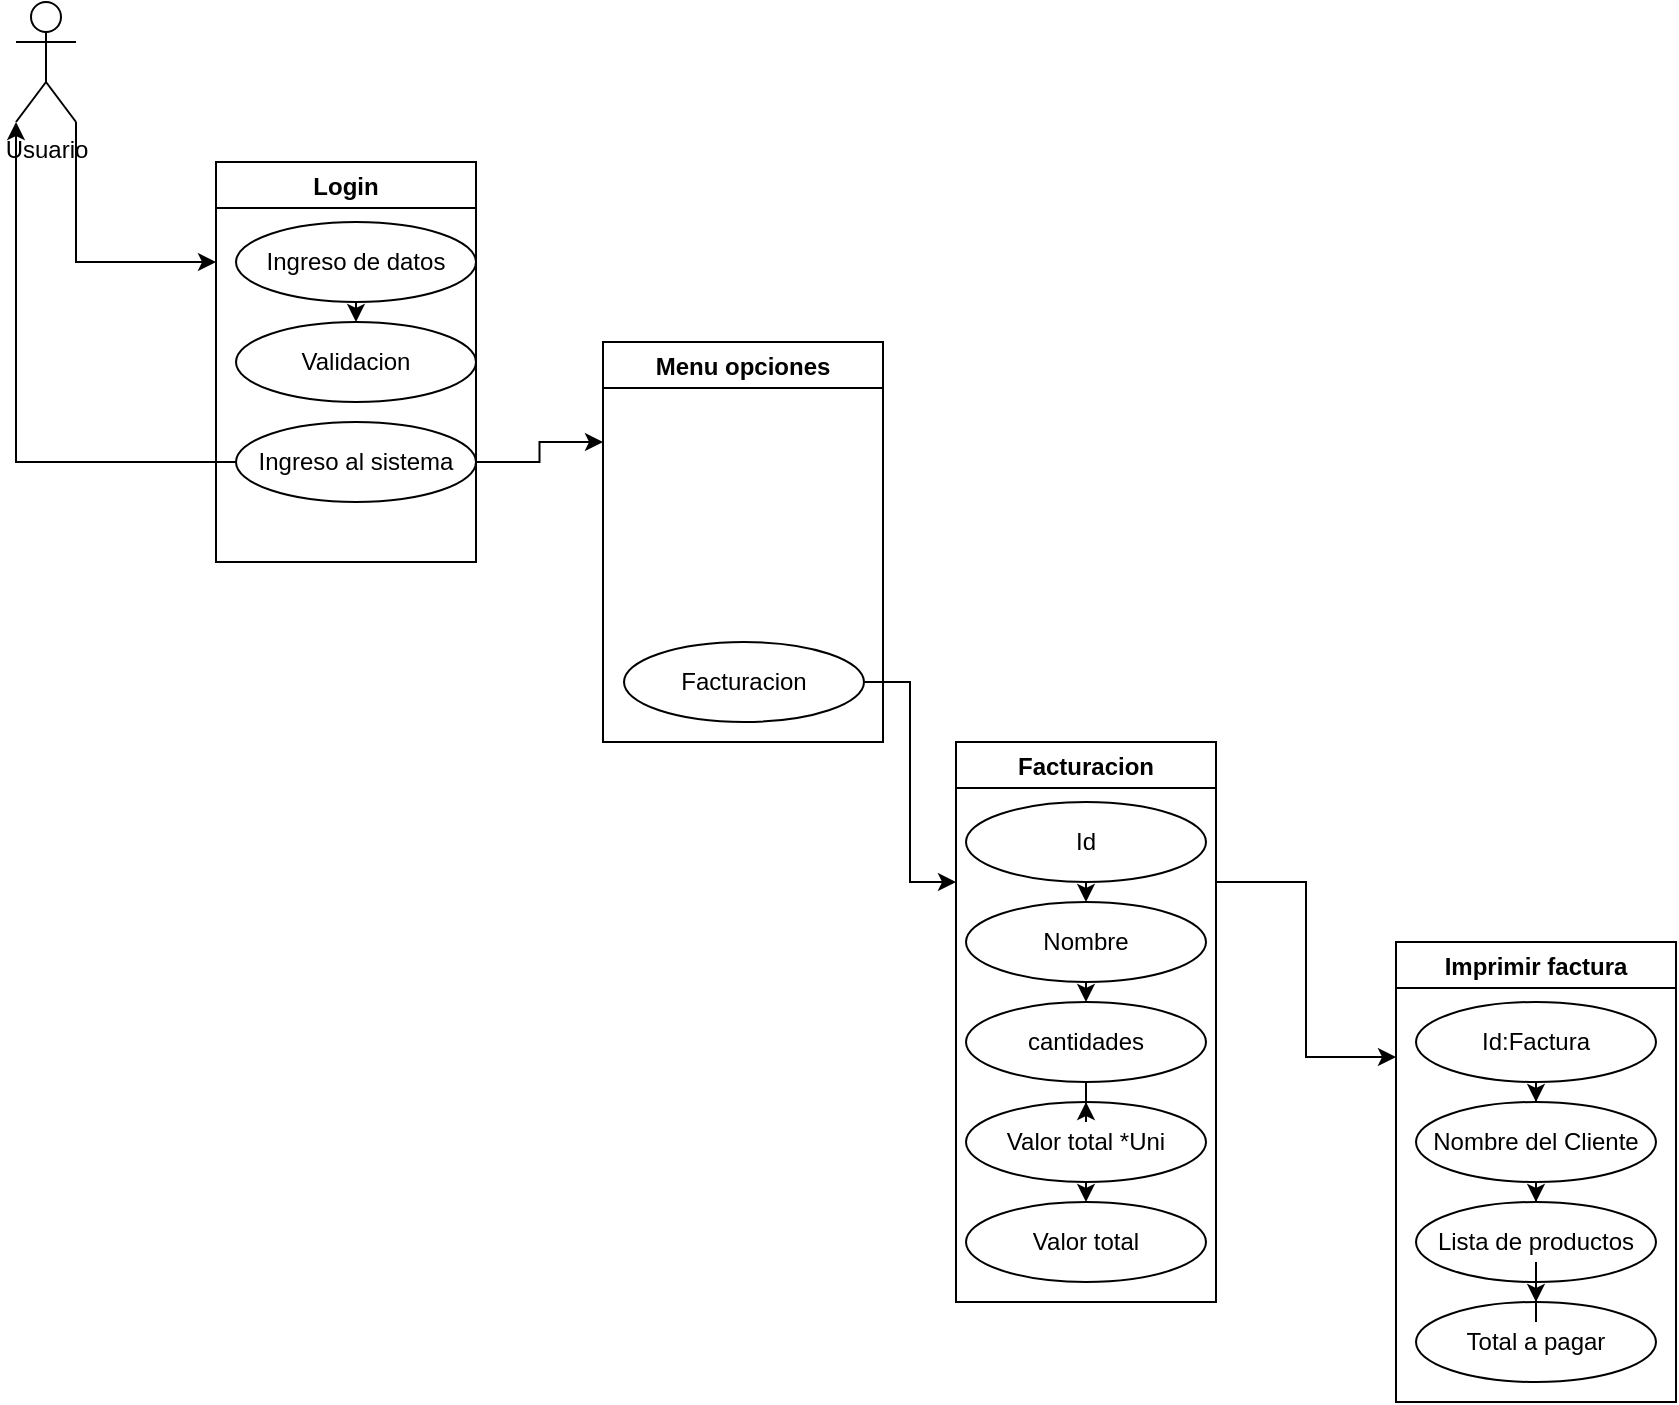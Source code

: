 <mxfile version="16.6.1" type="github">
  <diagram id="I9xcdWIys4gVhW2222XH" name="Page-1">
    <mxGraphModel dx="712" dy="862" grid="1" gridSize="10" guides="1" tooltips="1" connect="1" arrows="1" fold="1" page="1" pageScale="1" pageWidth="827" pageHeight="1169" math="0" shadow="0">
      <root>
        <mxCell id="0" />
        <mxCell id="1" parent="0" />
        <mxCell id="3sFBhlg29ww7oTSUZ0ZN-35" style="edgeStyle=orthogonalEdgeStyle;rounded=0;orthogonalLoop=1;jettySize=auto;html=1;exitX=1;exitY=0.75;exitDx=0;exitDy=0;entryX=0;entryY=0.25;entryDx=0;entryDy=0;" edge="1" parent="1" source="tEzWNU-muro9eCN6MwhB-1" target="3sFBhlg29ww7oTSUZ0ZN-33">
          <mxGeometry relative="1" as="geometry" />
        </mxCell>
        <mxCell id="tEzWNU-muro9eCN6MwhB-1" value="Login" style="swimlane;" parent="1" vertex="1">
          <mxGeometry x="150" y="90" width="130" height="200" as="geometry" />
        </mxCell>
        <mxCell id="3sFBhlg29ww7oTSUZ0ZN-30" style="edgeStyle=orthogonalEdgeStyle;rounded=0;orthogonalLoop=1;jettySize=auto;html=1;exitX=0.5;exitY=1;exitDx=0;exitDy=0;entryX=0.5;entryY=0;entryDx=0;entryDy=0;" edge="1" parent="tEzWNU-muro9eCN6MwhB-1" source="3sFBhlg29ww7oTSUZ0ZN-6" target="3sFBhlg29ww7oTSUZ0ZN-13">
          <mxGeometry relative="1" as="geometry" />
        </mxCell>
        <mxCell id="3sFBhlg29ww7oTSUZ0ZN-6" value="Ingreso de datos" style="ellipse;whiteSpace=wrap;html=1;" vertex="1" parent="tEzWNU-muro9eCN6MwhB-1">
          <mxGeometry x="10" y="30" width="120" height="40" as="geometry" />
        </mxCell>
        <mxCell id="3sFBhlg29ww7oTSUZ0ZN-13" value="Validacion" style="ellipse;whiteSpace=wrap;html=1;" vertex="1" parent="tEzWNU-muro9eCN6MwhB-1">
          <mxGeometry x="10" y="80" width="120" height="40" as="geometry" />
        </mxCell>
        <mxCell id="3sFBhlg29ww7oTSUZ0ZN-7" value="Ingreso al sistema" style="ellipse;whiteSpace=wrap;html=1;" vertex="1" parent="tEzWNU-muro9eCN6MwhB-1">
          <mxGeometry x="10" y="130" width="120" height="40" as="geometry" />
        </mxCell>
        <mxCell id="3sFBhlg29ww7oTSUZ0ZN-4" style="edgeStyle=orthogonalEdgeStyle;rounded=0;orthogonalLoop=1;jettySize=auto;html=1;exitX=1;exitY=1;exitDx=0;exitDy=0;exitPerimeter=0;entryX=0;entryY=0.25;entryDx=0;entryDy=0;" edge="1" parent="1" source="3sFBhlg29ww7oTSUZ0ZN-1" target="tEzWNU-muro9eCN6MwhB-1">
          <mxGeometry relative="1" as="geometry" />
        </mxCell>
        <mxCell id="3sFBhlg29ww7oTSUZ0ZN-1" value="Usuario&lt;br&gt;" style="shape=umlActor;verticalLabelPosition=bottom;verticalAlign=top;html=1;outlineConnect=0;" vertex="1" parent="1">
          <mxGeometry x="50" y="10" width="30" height="60" as="geometry" />
        </mxCell>
        <mxCell id="3sFBhlg29ww7oTSUZ0ZN-32" style="edgeStyle=orthogonalEdgeStyle;rounded=0;orthogonalLoop=1;jettySize=auto;html=1;exitX=1;exitY=0.25;exitDx=0;exitDy=0;entryX=0;entryY=0.25;entryDx=0;entryDy=0;" edge="1" parent="1" source="3sFBhlg29ww7oTSUZ0ZN-5" target="3sFBhlg29ww7oTSUZ0ZN-22">
          <mxGeometry relative="1" as="geometry" />
        </mxCell>
        <mxCell id="3sFBhlg29ww7oTSUZ0ZN-5" value="Facturacion" style="swimlane;" vertex="1" parent="1">
          <mxGeometry x="520" y="380" width="130" height="280" as="geometry" />
        </mxCell>
        <mxCell id="3sFBhlg29ww7oTSUZ0ZN-20" style="edgeStyle=orthogonalEdgeStyle;rounded=0;orthogonalLoop=1;jettySize=auto;html=1;exitX=0.5;exitY=1;exitDx=0;exitDy=0;entryX=0.5;entryY=0;entryDx=0;entryDy=0;" edge="1" parent="3sFBhlg29ww7oTSUZ0ZN-5" source="3sFBhlg29ww7oTSUZ0ZN-14" target="3sFBhlg29ww7oTSUZ0ZN-9">
          <mxGeometry relative="1" as="geometry" />
        </mxCell>
        <mxCell id="3sFBhlg29ww7oTSUZ0ZN-14" value="Id" style="ellipse;whiteSpace=wrap;html=1;" vertex="1" parent="3sFBhlg29ww7oTSUZ0ZN-5">
          <mxGeometry x="5" y="30" width="120" height="40" as="geometry" />
        </mxCell>
        <mxCell id="3sFBhlg29ww7oTSUZ0ZN-19" style="edgeStyle=orthogonalEdgeStyle;rounded=0;orthogonalLoop=1;jettySize=auto;html=1;exitX=0.5;exitY=1;exitDx=0;exitDy=0;entryX=0.5;entryY=0;entryDx=0;entryDy=0;" edge="1" parent="3sFBhlg29ww7oTSUZ0ZN-5" source="3sFBhlg29ww7oTSUZ0ZN-9" target="3sFBhlg29ww7oTSUZ0ZN-15">
          <mxGeometry relative="1" as="geometry" />
        </mxCell>
        <mxCell id="3sFBhlg29ww7oTSUZ0ZN-9" value="Nombre" style="ellipse;whiteSpace=wrap;html=1;" vertex="1" parent="3sFBhlg29ww7oTSUZ0ZN-5">
          <mxGeometry x="5" y="80" width="120" height="40" as="geometry" />
        </mxCell>
        <mxCell id="3sFBhlg29ww7oTSUZ0ZN-15" value="cantidades" style="ellipse;whiteSpace=wrap;html=1;" vertex="1" parent="3sFBhlg29ww7oTSUZ0ZN-5">
          <mxGeometry x="5" y="130" width="120" height="40" as="geometry" />
        </mxCell>
        <mxCell id="3sFBhlg29ww7oTSUZ0ZN-25" style="edgeStyle=orthogonalEdgeStyle;rounded=0;orthogonalLoop=1;jettySize=auto;html=1;exitX=0.5;exitY=1;exitDx=0;exitDy=0;entryX=0.5;entryY=0;entryDx=0;entryDy=0;" edge="1" parent="3sFBhlg29ww7oTSUZ0ZN-5" source="3sFBhlg29ww7oTSUZ0ZN-17" target="3sFBhlg29ww7oTSUZ0ZN-11">
          <mxGeometry relative="1" as="geometry" />
        </mxCell>
        <mxCell id="3sFBhlg29ww7oTSUZ0ZN-17" value="Valor total *Uni" style="ellipse;whiteSpace=wrap;html=1;" vertex="1" parent="3sFBhlg29ww7oTSUZ0ZN-5">
          <mxGeometry x="5" y="180" width="120" height="40" as="geometry" />
        </mxCell>
        <mxCell id="3sFBhlg29ww7oTSUZ0ZN-18" value="" style="edgeStyle=orthogonalEdgeStyle;rounded=0;orthogonalLoop=1;jettySize=auto;html=1;" edge="1" parent="3sFBhlg29ww7oTSUZ0ZN-5" source="3sFBhlg29ww7oTSUZ0ZN-15">
          <mxGeometry relative="1" as="geometry">
            <mxPoint x="65" y="180" as="targetPoint" />
          </mxGeometry>
        </mxCell>
        <mxCell id="3sFBhlg29ww7oTSUZ0ZN-11" value="Valor total" style="ellipse;whiteSpace=wrap;html=1;" vertex="1" parent="3sFBhlg29ww7oTSUZ0ZN-5">
          <mxGeometry x="5" y="230" width="120" height="40" as="geometry" />
        </mxCell>
        <mxCell id="3sFBhlg29ww7oTSUZ0ZN-22" value="Imprimir factura" style="swimlane;" vertex="1" parent="1">
          <mxGeometry x="740" y="480" width="140" height="230" as="geometry" />
        </mxCell>
        <mxCell id="3sFBhlg29ww7oTSUZ0ZN-24" value="" style="edgeStyle=orthogonalEdgeStyle;rounded=0;orthogonalLoop=1;jettySize=auto;html=1;" edge="1" parent="3sFBhlg29ww7oTSUZ0ZN-22" source="3sFBhlg29ww7oTSUZ0ZN-12" target="3sFBhlg29ww7oTSUZ0ZN-23">
          <mxGeometry relative="1" as="geometry" />
        </mxCell>
        <mxCell id="3sFBhlg29ww7oTSUZ0ZN-12" value="Id:Factura" style="ellipse;whiteSpace=wrap;html=1;" vertex="1" parent="3sFBhlg29ww7oTSUZ0ZN-22">
          <mxGeometry x="10" y="30" width="120" height="40" as="geometry" />
        </mxCell>
        <mxCell id="3sFBhlg29ww7oTSUZ0ZN-27" value="" style="edgeStyle=orthogonalEdgeStyle;rounded=0;orthogonalLoop=1;jettySize=auto;html=1;" edge="1" parent="3sFBhlg29ww7oTSUZ0ZN-22" source="3sFBhlg29ww7oTSUZ0ZN-23" target="3sFBhlg29ww7oTSUZ0ZN-26">
          <mxGeometry relative="1" as="geometry" />
        </mxCell>
        <mxCell id="3sFBhlg29ww7oTSUZ0ZN-23" value="Nombre del Cliente" style="ellipse;whiteSpace=wrap;html=1;" vertex="1" parent="3sFBhlg29ww7oTSUZ0ZN-22">
          <mxGeometry x="10" y="80" width="120" height="40" as="geometry" />
        </mxCell>
        <mxCell id="3sFBhlg29ww7oTSUZ0ZN-26" value="Lista de productos" style="ellipse;whiteSpace=wrap;html=1;" vertex="1" parent="3sFBhlg29ww7oTSUZ0ZN-22">
          <mxGeometry x="10" y="130" width="120" height="40" as="geometry" />
        </mxCell>
        <mxCell id="3sFBhlg29ww7oTSUZ0ZN-28" value="Total a pagar" style="ellipse;whiteSpace=wrap;html=1;" vertex="1" parent="3sFBhlg29ww7oTSUZ0ZN-22">
          <mxGeometry x="10" y="180" width="120" height="40" as="geometry" />
        </mxCell>
        <mxCell id="3sFBhlg29ww7oTSUZ0ZN-29" value="" style="edgeStyle=orthogonalEdgeStyle;rounded=0;orthogonalLoop=1;jettySize=auto;html=1;" edge="1" parent="3sFBhlg29ww7oTSUZ0ZN-22" source="3sFBhlg29ww7oTSUZ0ZN-26" target="3sFBhlg29ww7oTSUZ0ZN-28">
          <mxGeometry relative="1" as="geometry" />
        </mxCell>
        <mxCell id="3sFBhlg29ww7oTSUZ0ZN-31" style="edgeStyle=orthogonalEdgeStyle;rounded=0;orthogonalLoop=1;jettySize=auto;html=1;exitX=0;exitY=0.5;exitDx=0;exitDy=0;entryX=0;entryY=1;entryDx=0;entryDy=0;entryPerimeter=0;" edge="1" parent="1" source="3sFBhlg29ww7oTSUZ0ZN-7" target="3sFBhlg29ww7oTSUZ0ZN-1">
          <mxGeometry relative="1" as="geometry" />
        </mxCell>
        <mxCell id="3sFBhlg29ww7oTSUZ0ZN-33" value="Menu opciones" style="swimlane;" vertex="1" parent="1">
          <mxGeometry x="343.5" y="180" width="140" height="200" as="geometry" />
        </mxCell>
        <mxCell id="3sFBhlg29ww7oTSUZ0ZN-34" value="Facturacion" style="ellipse;whiteSpace=wrap;html=1;" vertex="1" parent="3sFBhlg29ww7oTSUZ0ZN-33">
          <mxGeometry x="10.5" y="150" width="120" height="40" as="geometry" />
        </mxCell>
        <mxCell id="3sFBhlg29ww7oTSUZ0ZN-36" style="edgeStyle=orthogonalEdgeStyle;rounded=0;orthogonalLoop=1;jettySize=auto;html=1;exitX=1;exitY=0.5;exitDx=0;exitDy=0;entryX=0;entryY=0.25;entryDx=0;entryDy=0;" edge="1" parent="1" source="3sFBhlg29ww7oTSUZ0ZN-34" target="3sFBhlg29ww7oTSUZ0ZN-5">
          <mxGeometry relative="1" as="geometry" />
        </mxCell>
      </root>
    </mxGraphModel>
  </diagram>
</mxfile>
